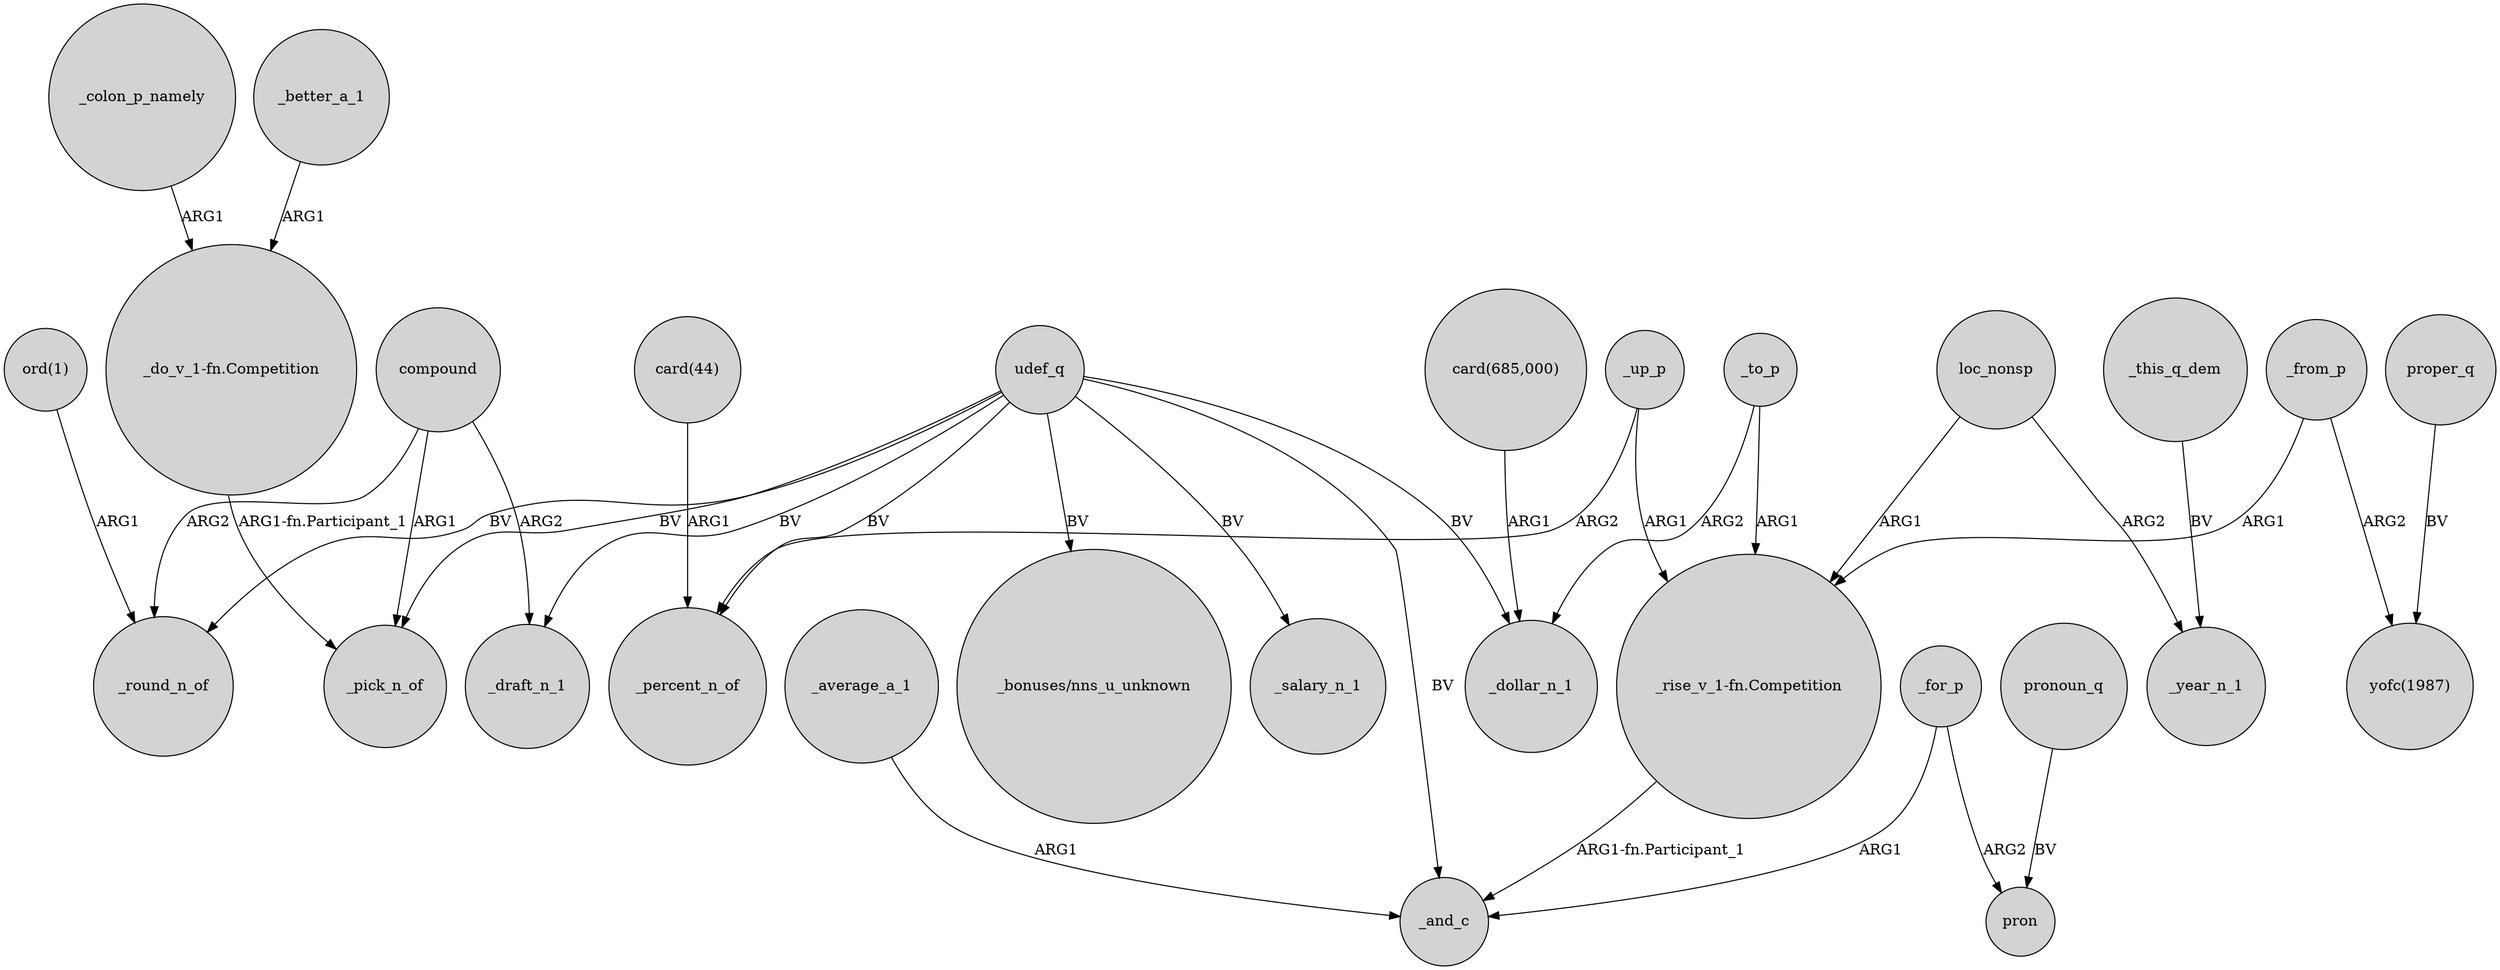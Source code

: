 digraph {
	node [shape=circle style=filled]
	_up_p -> _percent_n_of [label=ARG2]
	udef_q -> _pick_n_of [label=BV]
	_for_p -> _and_c [label=ARG1]
	loc_nonsp -> "_rise_v_1-fn.Competition" [label=ARG1]
	"card(685,000)" -> _dollar_n_1 [label=ARG1]
	compound -> _pick_n_of [label=ARG1]
	"ord(1)" -> _round_n_of [label=ARG1]
	_from_p -> "_rise_v_1-fn.Competition" [label=ARG1]
	_colon_p_namely -> "_do_v_1-fn.Competition" [label=ARG1]
	"_rise_v_1-fn.Competition" -> _and_c [label="ARG1-fn.Participant_1"]
	_to_p -> _dollar_n_1 [label=ARG2]
	udef_q -> _and_c [label=BV]
	_for_p -> pron [label=ARG2]
	_from_p -> "yofc(1987)" [label=ARG2]
	loc_nonsp -> _year_n_1 [label=ARG2]
	pronoun_q -> pron [label=BV]
	_to_p -> "_rise_v_1-fn.Competition" [label=ARG1]
	_average_a_1 -> _and_c [label=ARG1]
	udef_q -> _percent_n_of [label=BV]
	proper_q -> "yofc(1987)" [label=BV]
	"card(44)" -> _percent_n_of [label=ARG1]
	udef_q -> _round_n_of [label=BV]
	"_do_v_1-fn.Competition" -> _pick_n_of [label="ARG1-fn.Participant_1"]
	udef_q -> _dollar_n_1 [label=BV]
	_this_q_dem -> _year_n_1 [label=BV]
	_up_p -> "_rise_v_1-fn.Competition" [label=ARG1]
	compound -> _round_n_of [label=ARG2]
	compound -> _draft_n_1 [label=ARG2]
	_better_a_1 -> "_do_v_1-fn.Competition" [label=ARG1]
	udef_q -> _draft_n_1 [label=BV]
	udef_q -> "_bonuses/nns_u_unknown" [label=BV]
	udef_q -> _salary_n_1 [label=BV]
}
